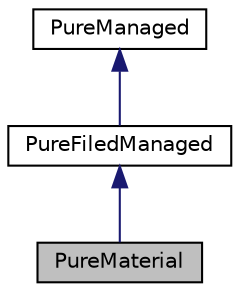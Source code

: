 digraph "PureMaterial"
{
 // LATEX_PDF_SIZE
  edge [fontname="Helvetica",fontsize="10",labelfontname="Helvetica",labelfontsize="10"];
  node [fontname="Helvetica",fontsize="10",shape=record];
  Node1 [label="PureMaterial",height=0.2,width=0.4,color="black", fillcolor="grey75", style="filled", fontcolor="black",tooltip="Material class."];
  Node2 -> Node1 [dir="back",color="midnightblue",fontsize="10",style="solid",fontname="Helvetica"];
  Node2 [label="PureFiledManaged",height=0.2,width=0.4,color="black", fillcolor="white", style="filled",URL="$class_pure_filed_managed.html",tooltip="Managed loaded from / saved to a file."];
  Node3 -> Node2 [dir="back",color="midnightblue",fontsize="10",style="solid",fontname="Helvetica"];
  Node3 [label="PureManaged",height=0.2,width=0.4,color="black", fillcolor="white", style="filled",URL="$class_pure_managed.html",tooltip="Ancestor class for managed classes."];
}
